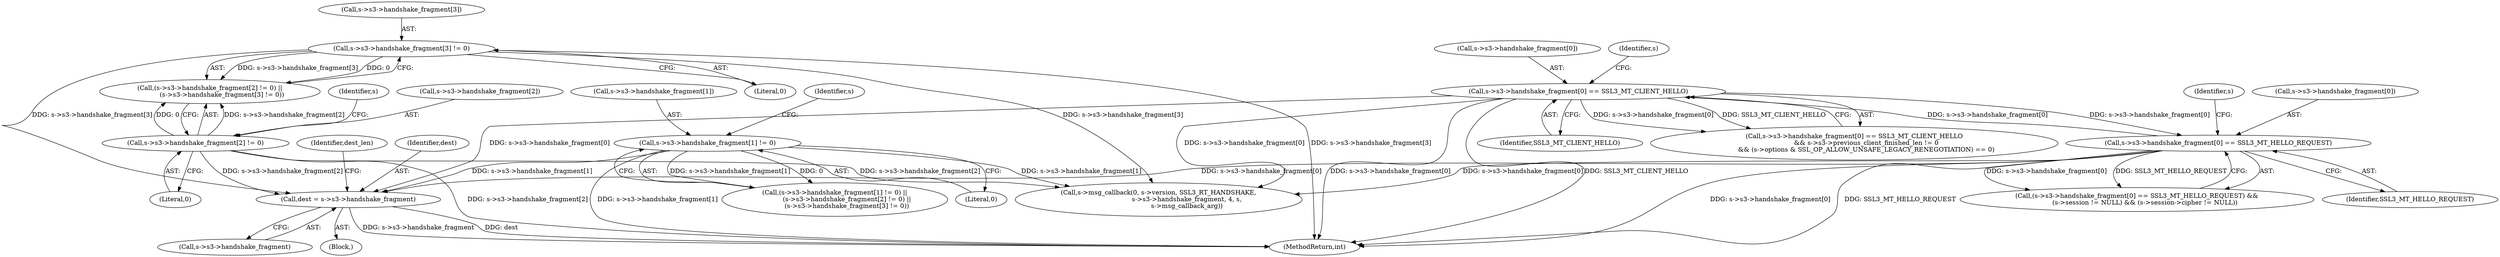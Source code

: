 digraph "0_openssl_e9bbefbf0f24c57645e7ad6a5a71ae649d18ac8e_0@pointer" {
"1000548" [label="(Call,dest = s->s3->handshake_fragment)"];
"1000756" [label="(Call,s->s3->handshake_fragment[3] != 0)"];
"1000747" [label="(Call,s->s3->handshake_fragment[2] != 0)"];
"1000907" [label="(Call,s->s3->handshake_fragment[0] == SSL3_MT_CLIENT_HELLO)"];
"1000705" [label="(Call,s->s3->handshake_fragment[0] == SSL3_MT_HELLO_REQUEST)"];
"1000737" [label="(Call,s->s3->handshake_fragment[1] != 0)"];
"1000755" [label="(Literal,0)"];
"1000717" [label="(Identifier,s)"];
"1000737" [label="(Call,s->s3->handshake_fragment[1] != 0)"];
"1000738" [label="(Call,s->s3->handshake_fragment[1])"];
"1000760" [label="(Identifier,s)"];
"1000751" [label="(Identifier,s)"];
"1000915" [label="(Identifier,SSL3_MT_CLIENT_HELLO)"];
"1000747" [label="(Call,s->s3->handshake_fragment[2] != 0)"];
"1000777" [label="(Call,s->msg_callback(0, s->version, SSL3_RT_HANDSHAKE,\n                            s->s3->handshake_fragment, 4, s,\n                            s->msg_callback_arg))"];
"1000548" [label="(Call,dest = s->s3->handshake_fragment)"];
"1000920" [label="(Identifier,s)"];
"1000907" [label="(Call,s->s3->handshake_fragment[0] == SSL3_MT_CLIENT_HELLO)"];
"1000556" [label="(Identifier,dest_len)"];
"1000539" [label="(Block,)"];
"1000764" [label="(Literal,0)"];
"1000706" [label="(Call,s->s3->handshake_fragment[0])"];
"1000549" [label="(Identifier,dest)"];
"1001522" [label="(MethodReturn,int)"];
"1000713" [label="(Identifier,SSL3_MT_HELLO_REQUEST)"];
"1000757" [label="(Call,s->s3->handshake_fragment[3])"];
"1000746" [label="(Call,(s->s3->handshake_fragment[2] != 0) ||\n            (s->s3->handshake_fragment[3] != 0))"];
"1000550" [label="(Call,s->s3->handshake_fragment)"];
"1000704" [label="(Call,(s->s3->handshake_fragment[0] == SSL3_MT_HELLO_REQUEST) &&\n        (s->session != NULL) && (s->session->cipher != NULL))"];
"1000908" [label="(Call,s->s3->handshake_fragment[0])"];
"1000745" [label="(Literal,0)"];
"1000705" [label="(Call,s->s3->handshake_fragment[0] == SSL3_MT_HELLO_REQUEST)"];
"1000736" [label="(Call,(s->s3->handshake_fragment[1] != 0) ||\n            (s->s3->handshake_fragment[2] != 0) ||\n            (s->s3->handshake_fragment[3] != 0))"];
"1000906" [label="(Call,s->s3->handshake_fragment[0] == SSL3_MT_CLIENT_HELLO\n            && s->s3->previous_client_finished_len != 0\n            && (s->options & SSL_OP_ALLOW_UNSAFE_LEGACY_RENEGOTIATION) == 0)"];
"1000748" [label="(Call,s->s3->handshake_fragment[2])"];
"1000756" [label="(Call,s->s3->handshake_fragment[3] != 0)"];
"1000548" -> "1000539"  [label="AST: "];
"1000548" -> "1000550"  [label="CFG: "];
"1000549" -> "1000548"  [label="AST: "];
"1000550" -> "1000548"  [label="AST: "];
"1000556" -> "1000548"  [label="CFG: "];
"1000548" -> "1001522"  [label="DDG: s->s3->handshake_fragment"];
"1000548" -> "1001522"  [label="DDG: dest"];
"1000756" -> "1000548"  [label="DDG: s->s3->handshake_fragment[3]"];
"1000747" -> "1000548"  [label="DDG: s->s3->handshake_fragment[2]"];
"1000907" -> "1000548"  [label="DDG: s->s3->handshake_fragment[0]"];
"1000705" -> "1000548"  [label="DDG: s->s3->handshake_fragment[0]"];
"1000737" -> "1000548"  [label="DDG: s->s3->handshake_fragment[1]"];
"1000756" -> "1000746"  [label="AST: "];
"1000756" -> "1000764"  [label="CFG: "];
"1000757" -> "1000756"  [label="AST: "];
"1000764" -> "1000756"  [label="AST: "];
"1000746" -> "1000756"  [label="CFG: "];
"1000756" -> "1001522"  [label="DDG: s->s3->handshake_fragment[3]"];
"1000756" -> "1000746"  [label="DDG: s->s3->handshake_fragment[3]"];
"1000756" -> "1000746"  [label="DDG: 0"];
"1000756" -> "1000777"  [label="DDG: s->s3->handshake_fragment[3]"];
"1000747" -> "1000746"  [label="AST: "];
"1000747" -> "1000755"  [label="CFG: "];
"1000748" -> "1000747"  [label="AST: "];
"1000755" -> "1000747"  [label="AST: "];
"1000760" -> "1000747"  [label="CFG: "];
"1000746" -> "1000747"  [label="CFG: "];
"1000747" -> "1001522"  [label="DDG: s->s3->handshake_fragment[2]"];
"1000747" -> "1000746"  [label="DDG: s->s3->handshake_fragment[2]"];
"1000747" -> "1000746"  [label="DDG: 0"];
"1000747" -> "1000777"  [label="DDG: s->s3->handshake_fragment[2]"];
"1000907" -> "1000906"  [label="AST: "];
"1000907" -> "1000915"  [label="CFG: "];
"1000908" -> "1000907"  [label="AST: "];
"1000915" -> "1000907"  [label="AST: "];
"1000920" -> "1000907"  [label="CFG: "];
"1000906" -> "1000907"  [label="CFG: "];
"1000907" -> "1001522"  [label="DDG: s->s3->handshake_fragment[0]"];
"1000907" -> "1001522"  [label="DDG: SSL3_MT_CLIENT_HELLO"];
"1000907" -> "1000705"  [label="DDG: s->s3->handshake_fragment[0]"];
"1000907" -> "1000777"  [label="DDG: s->s3->handshake_fragment[0]"];
"1000907" -> "1000906"  [label="DDG: s->s3->handshake_fragment[0]"];
"1000907" -> "1000906"  [label="DDG: SSL3_MT_CLIENT_HELLO"];
"1000705" -> "1000907"  [label="DDG: s->s3->handshake_fragment[0]"];
"1000705" -> "1000704"  [label="AST: "];
"1000705" -> "1000713"  [label="CFG: "];
"1000706" -> "1000705"  [label="AST: "];
"1000713" -> "1000705"  [label="AST: "];
"1000717" -> "1000705"  [label="CFG: "];
"1000704" -> "1000705"  [label="CFG: "];
"1000705" -> "1001522"  [label="DDG: s->s3->handshake_fragment[0]"];
"1000705" -> "1001522"  [label="DDG: SSL3_MT_HELLO_REQUEST"];
"1000705" -> "1000704"  [label="DDG: s->s3->handshake_fragment[0]"];
"1000705" -> "1000704"  [label="DDG: SSL3_MT_HELLO_REQUEST"];
"1000705" -> "1000777"  [label="DDG: s->s3->handshake_fragment[0]"];
"1000737" -> "1000736"  [label="AST: "];
"1000737" -> "1000745"  [label="CFG: "];
"1000738" -> "1000737"  [label="AST: "];
"1000745" -> "1000737"  [label="AST: "];
"1000751" -> "1000737"  [label="CFG: "];
"1000736" -> "1000737"  [label="CFG: "];
"1000737" -> "1001522"  [label="DDG: s->s3->handshake_fragment[1]"];
"1000737" -> "1000736"  [label="DDG: s->s3->handshake_fragment[1]"];
"1000737" -> "1000736"  [label="DDG: 0"];
"1000737" -> "1000777"  [label="DDG: s->s3->handshake_fragment[1]"];
}
